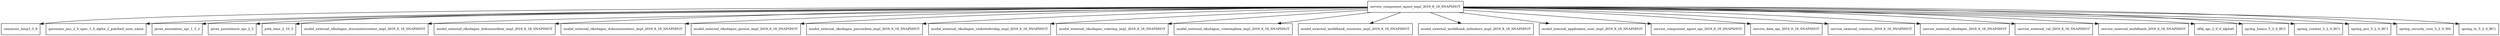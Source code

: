 digraph service_component_agent_impl_2019_8_18_SNAPSHOT_dependencies {
  node [shape = box, fontsize=10.0];
  service_component_agent_impl_2019_8_18_SNAPSHOT -> commons_lang3_3_9;
  service_component_agent_impl_2019_8_18_SNAPSHOT -> geronimo_jms_2_0_spec_1_0_alpha_2_patched_auto_name;
  service_component_agent_impl_2019_8_18_SNAPSHOT -> javax_annotation_api_1_3_2;
  service_component_agent_impl_2019_8_18_SNAPSHOT -> javax_persistence_api_2_2;
  service_component_agent_impl_2019_8_18_SNAPSHOT -> joda_time_2_10_3;
  service_component_agent_impl_2019_8_18_SNAPSHOT -> model_external_riksdagen_documentcontent_impl_2019_8_18_SNAPSHOT;
  service_component_agent_impl_2019_8_18_SNAPSHOT -> model_external_riksdagen_dokumentlista_impl_2019_8_18_SNAPSHOT;
  service_component_agent_impl_2019_8_18_SNAPSHOT -> model_external_riksdagen_dokumentstatus_impl_2019_8_18_SNAPSHOT;
  service_component_agent_impl_2019_8_18_SNAPSHOT -> model_external_riksdagen_person_impl_2019_8_18_SNAPSHOT;
  service_component_agent_impl_2019_8_18_SNAPSHOT -> model_external_riksdagen_personlista_impl_2019_8_18_SNAPSHOT;
  service_component_agent_impl_2019_8_18_SNAPSHOT -> model_external_riksdagen_utskottsforslag_impl_2019_8_18_SNAPSHOT;
  service_component_agent_impl_2019_8_18_SNAPSHOT -> model_external_riksdagen_votering_impl_2019_8_18_SNAPSHOT;
  service_component_agent_impl_2019_8_18_SNAPSHOT -> model_external_riksdagen_voteringlista_impl_2019_8_18_SNAPSHOT;
  service_component_agent_impl_2019_8_18_SNAPSHOT -> model_external_worldbank_countries_impl_2019_8_18_SNAPSHOT;
  service_component_agent_impl_2019_8_18_SNAPSHOT -> model_external_worldbank_indicators_impl_2019_8_18_SNAPSHOT;
  service_component_agent_impl_2019_8_18_SNAPSHOT -> model_internal_application_user_impl_2019_8_18_SNAPSHOT;
  service_component_agent_impl_2019_8_18_SNAPSHOT -> service_component_agent_api_2019_8_18_SNAPSHOT;
  service_component_agent_impl_2019_8_18_SNAPSHOT -> service_data_api_2019_8_18_SNAPSHOT;
  service_component_agent_impl_2019_8_18_SNAPSHOT -> service_external_common_2019_8_18_SNAPSHOT;
  service_component_agent_impl_2019_8_18_SNAPSHOT -> service_external_riksdagen_2019_8_18_SNAPSHOT;
  service_component_agent_impl_2019_8_18_SNAPSHOT -> service_external_val_2019_8_18_SNAPSHOT;
  service_component_agent_impl_2019_8_18_SNAPSHOT -> service_external_worldbank_2019_8_18_SNAPSHOT;
  service_component_agent_impl_2019_8_18_SNAPSHOT -> slf4j_api_2_0_0_alpha0;
  service_component_agent_impl_2019_8_18_SNAPSHOT -> spring_beans_5_2_0_RC1;
  service_component_agent_impl_2019_8_18_SNAPSHOT -> spring_context_5_2_0_RC1;
  service_component_agent_impl_2019_8_18_SNAPSHOT -> spring_jms_5_2_0_RC1;
  service_component_agent_impl_2019_8_18_SNAPSHOT -> spring_security_core_5_2_0_M4;
  service_component_agent_impl_2019_8_18_SNAPSHOT -> spring_tx_5_2_0_RC1;
}
